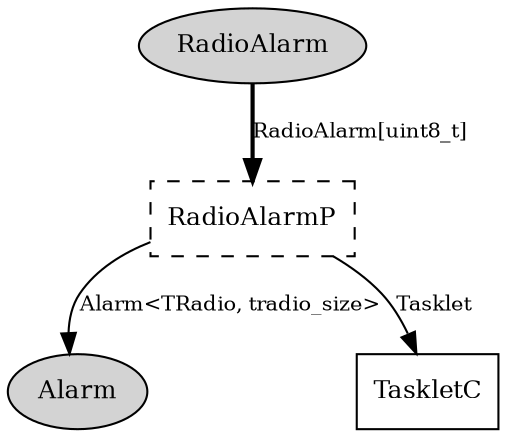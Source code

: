 digraph "tos.lib.rfxlink.util.RadioAlarmC" {
  n0x40a51178 [shape=ellipse, style=filled, label="RadioAlarm", fontsize=12];
  "RadioAlarmC.RadioAlarmP" [fontsize=12, shape=box, style=dashed, label="RadioAlarmP", URL="../chtml/tos.lib.rfxlink.util.RadioAlarmP.html"];
  "RadioAlarmC.RadioAlarmP" [fontsize=12, shape=box, style=dashed, label="RadioAlarmP", URL="../chtml/tos.lib.rfxlink.util.RadioAlarmP.html"];
  n0x40a51ce0 [shape=ellipse, style=filled, label="Alarm", fontsize=12];
  "RadioAlarmC.RadioAlarmP" [fontsize=12, shape=box, style=dashed, label="RadioAlarmP", URL="../chtml/tos.lib.rfxlink.util.RadioAlarmP.html"];
  "TaskletC" [fontsize=12, shape=box, URL="../chtml/tos.lib.rfxlink.util.TaskletC.html"];
  "n0x40a51178" -> "RadioAlarmC.RadioAlarmP" [label="RadioAlarm[uint8_t]", style=bold, URL="../ihtml/tos.lib.rfxlink.util.RadioAlarm.html", fontsize=10];
  "RadioAlarmC.RadioAlarmP" -> "n0x40a51ce0" [label="Alarm<TRadio, tradio_size>", URL="../ihtml/tos.lib.timer.Alarm.html", fontsize=10];
  "RadioAlarmC.RadioAlarmP" -> "TaskletC" [label="Tasklet", URL="../ihtml/tos.lib.rfxlink.util.Tasklet.html", fontsize=10];
}
